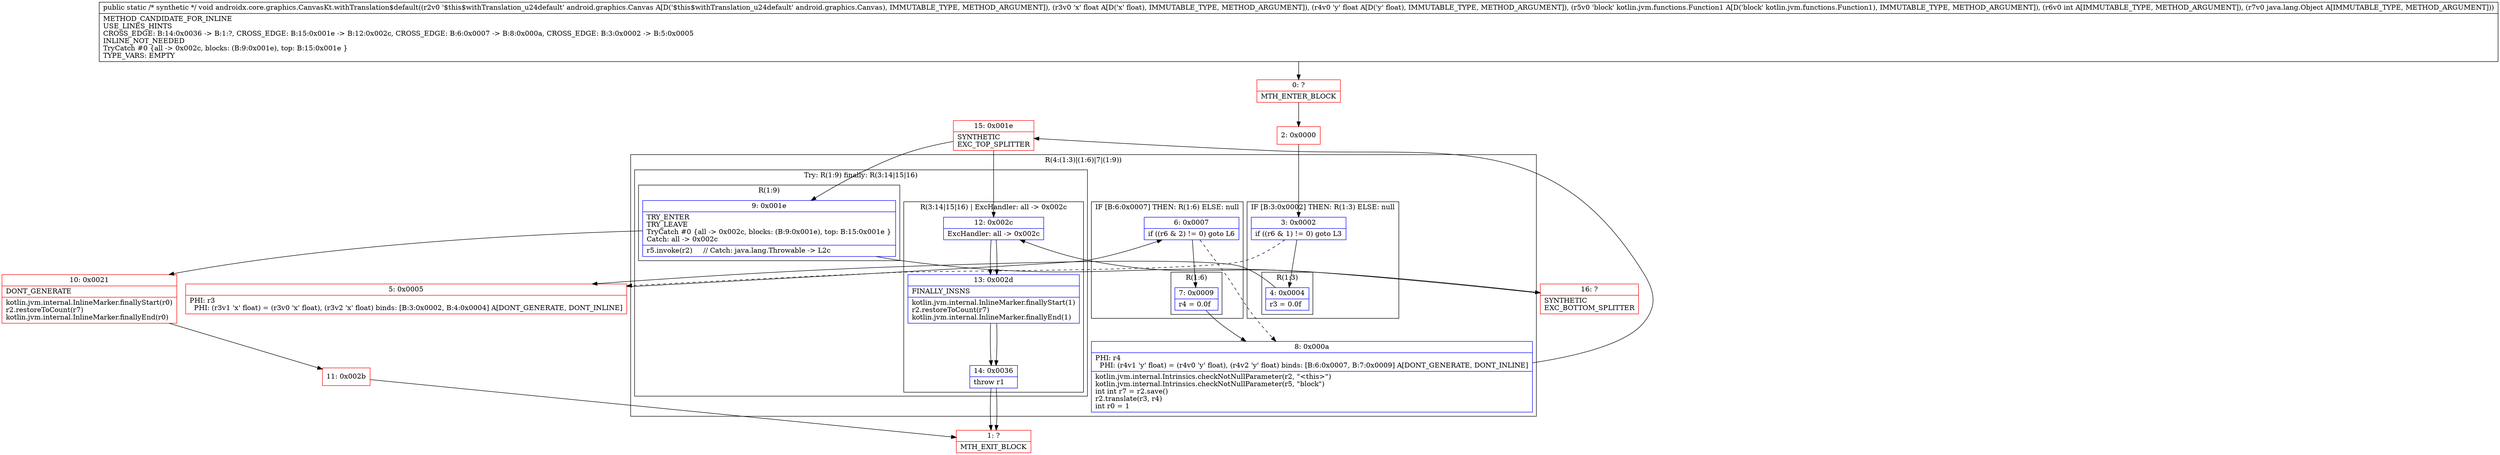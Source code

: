 digraph "CFG forandroidx.core.graphics.CanvasKt.withTranslation$default(Landroid\/graphics\/Canvas;FFLkotlin\/jvm\/functions\/Function1;ILjava\/lang\/Object;)V" {
subgraph cluster_Region_419740919 {
label = "R(4:(1:3)|(1:6)|7|(1:9))";
node [shape=record,color=blue];
subgraph cluster_IfRegion_637643927 {
label = "IF [B:3:0x0002] THEN: R(1:3) ELSE: null";
node [shape=record,color=blue];
Node_3 [shape=record,label="{3\:\ 0x0002|if ((r6 & 1) != 0) goto L3\l}"];
subgraph cluster_Region_662310242 {
label = "R(1:3)";
node [shape=record,color=blue];
Node_4 [shape=record,label="{4\:\ 0x0004|r3 = 0.0f\l}"];
}
}
subgraph cluster_IfRegion_1540995633 {
label = "IF [B:6:0x0007] THEN: R(1:6) ELSE: null";
node [shape=record,color=blue];
Node_6 [shape=record,label="{6\:\ 0x0007|if ((r6 & 2) != 0) goto L6\l}"];
subgraph cluster_Region_1490627257 {
label = "R(1:6)";
node [shape=record,color=blue];
Node_7 [shape=record,label="{7\:\ 0x0009|r4 = 0.0f\l}"];
}
}
Node_8 [shape=record,label="{8\:\ 0x000a|PHI: r4 \l  PHI: (r4v1 'y' float) = (r4v0 'y' float), (r4v2 'y' float) binds: [B:6:0x0007, B:7:0x0009] A[DONT_GENERATE, DONT_INLINE]\l|kotlin.jvm.internal.Intrinsics.checkNotNullParameter(r2, \"\<this\>\")\lkotlin.jvm.internal.Intrinsics.checkNotNullParameter(r5, \"block\")\lint int r7 = r2.save()\lr2.translate(r3, r4)\lint r0 = 1\l}"];
subgraph cluster_TryCatchRegion_1939296289 {
label = "Try: R(1:9) finally: R(3:14|15|16)";
node [shape=record,color=blue];
subgraph cluster_Region_82924076 {
label = "R(1:9)";
node [shape=record,color=blue];
Node_9 [shape=record,label="{9\:\ 0x001e|TRY_ENTER\lTRY_LEAVE\lTryCatch #0 \{all \-\> 0x002c, blocks: (B:9:0x001e), top: B:15:0x001e \}\lCatch: all \-\> 0x002c\l|r5.invoke(r2)     \/\/ Catch: java.lang.Throwable \-\> L2c\l}"];
}
subgraph cluster_Region_795646843 {
label = "R(3:14|15|16) | ExcHandler: all \-\> 0x002c\l";
node [shape=record,color=blue];
Node_12 [shape=record,label="{12\:\ 0x002c|ExcHandler: all \-\> 0x002c\l}"];
Node_13 [shape=record,label="{13\:\ 0x002d|FINALLY_INSNS\l|kotlin.jvm.internal.InlineMarker.finallyStart(1)\lr2.restoreToCount(r7)\lkotlin.jvm.internal.InlineMarker.finallyEnd(1)\l}"];
Node_14 [shape=record,label="{14\:\ 0x0036|throw r1\l}"];
}
}
}
subgraph cluster_Region_795646843 {
label = "R(3:14|15|16) | ExcHandler: all \-\> 0x002c\l";
node [shape=record,color=blue];
Node_12 [shape=record,label="{12\:\ 0x002c|ExcHandler: all \-\> 0x002c\l}"];
Node_13 [shape=record,label="{13\:\ 0x002d|FINALLY_INSNS\l|kotlin.jvm.internal.InlineMarker.finallyStart(1)\lr2.restoreToCount(r7)\lkotlin.jvm.internal.InlineMarker.finallyEnd(1)\l}"];
Node_14 [shape=record,label="{14\:\ 0x0036|throw r1\l}"];
}
Node_0 [shape=record,color=red,label="{0\:\ ?|MTH_ENTER_BLOCK\l}"];
Node_2 [shape=record,color=red,label="{2\:\ 0x0000}"];
Node_5 [shape=record,color=red,label="{5\:\ 0x0005|PHI: r3 \l  PHI: (r3v1 'x' float) = (r3v0 'x' float), (r3v2 'x' float) binds: [B:3:0x0002, B:4:0x0004] A[DONT_GENERATE, DONT_INLINE]\l}"];
Node_15 [shape=record,color=red,label="{15\:\ 0x001e|SYNTHETIC\lEXC_TOP_SPLITTER\l}"];
Node_10 [shape=record,color=red,label="{10\:\ 0x0021|DONT_GENERATE\l|kotlin.jvm.internal.InlineMarker.finallyStart(r0)\lr2.restoreToCount(r7)\lkotlin.jvm.internal.InlineMarker.finallyEnd(r0)\l}"];
Node_11 [shape=record,color=red,label="{11\:\ 0x002b}"];
Node_1 [shape=record,color=red,label="{1\:\ ?|MTH_EXIT_BLOCK\l}"];
Node_16 [shape=record,color=red,label="{16\:\ ?|SYNTHETIC\lEXC_BOTTOM_SPLITTER\l}"];
MethodNode[shape=record,label="{public static \/* synthetic *\/ void androidx.core.graphics.CanvasKt.withTranslation$default((r2v0 '$this$withTranslation_u24default' android.graphics.Canvas A[D('$this$withTranslation_u24default' android.graphics.Canvas), IMMUTABLE_TYPE, METHOD_ARGUMENT]), (r3v0 'x' float A[D('x' float), IMMUTABLE_TYPE, METHOD_ARGUMENT]), (r4v0 'y' float A[D('y' float), IMMUTABLE_TYPE, METHOD_ARGUMENT]), (r5v0 'block' kotlin.jvm.functions.Function1 A[D('block' kotlin.jvm.functions.Function1), IMMUTABLE_TYPE, METHOD_ARGUMENT]), (r6v0 int A[IMMUTABLE_TYPE, METHOD_ARGUMENT]), (r7v0 java.lang.Object A[IMMUTABLE_TYPE, METHOD_ARGUMENT]))  | METHOD_CANDIDATE_FOR_INLINE\lUSE_LINES_HINTS\lCROSS_EDGE: B:14:0x0036 \-\> B:1:?, CROSS_EDGE: B:15:0x001e \-\> B:12:0x002c, CROSS_EDGE: B:6:0x0007 \-\> B:8:0x000a, CROSS_EDGE: B:3:0x0002 \-\> B:5:0x0005\lINLINE_NOT_NEEDED\lTryCatch #0 \{all \-\> 0x002c, blocks: (B:9:0x001e), top: B:15:0x001e \}\lTYPE_VARS: EMPTY\l}"];
MethodNode -> Node_0;Node_3 -> Node_4;
Node_3 -> Node_5[style=dashed];
Node_4 -> Node_5;
Node_6 -> Node_7;
Node_6 -> Node_8[style=dashed];
Node_7 -> Node_8;
Node_8 -> Node_15;
Node_9 -> Node_10;
Node_9 -> Node_16;
Node_12 -> Node_13;
Node_13 -> Node_14;
Node_14 -> Node_1;
Node_12 -> Node_13;
Node_13 -> Node_14;
Node_14 -> Node_1;
Node_0 -> Node_2;
Node_2 -> Node_3;
Node_5 -> Node_6;
Node_15 -> Node_9;
Node_15 -> Node_12;
Node_10 -> Node_11;
Node_11 -> Node_1;
Node_16 -> Node_12;
}

